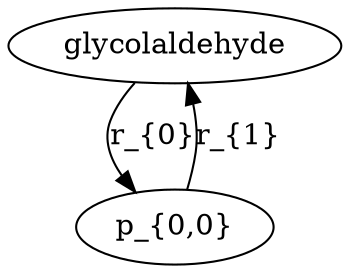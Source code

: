 digraph g {

// id = 0, graphName = glycolaldehyde
"0-0" [ shape=ellipse label="glycolaldehyde" image="out/008_g_0_11311100.svg" ];
// id = 1, graphName = p_{0,0}
"1-0" [ shape=ellipse label="p_{0,0}" image="out/010_g_1_11311100.svg" ];
// id = 2{ 'glycolaldehyde' }, 'Keto-enol', { 'p_{0,0}' }
"0-0" -> "1-0" [ label="r_{0}" ];
// id = 3{ 'p_{0,0}' }, 'Keto-enol, inverse', { 'glycolaldehyde' }
"1-0" -> "0-0" [ label="r_{1}" ];
}
